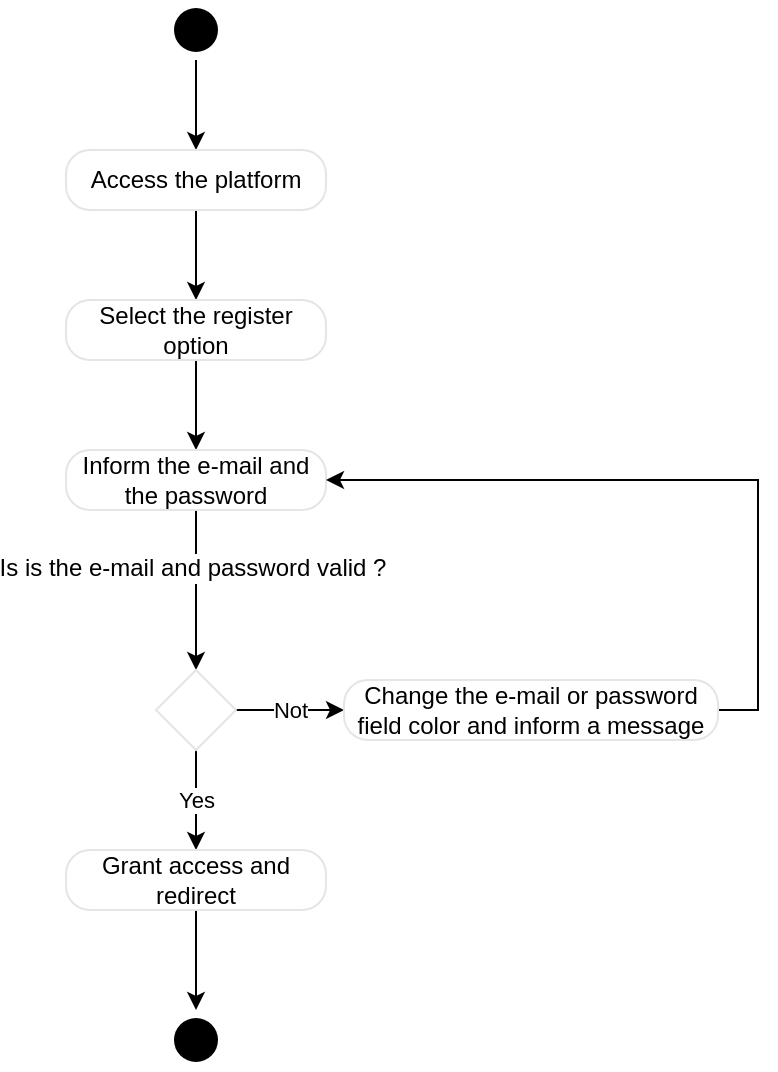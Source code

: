 <mxfile version="10.6.7" type="device"><diagram id="WFpB8vcNrH7p7pJ3ZmiU" name="Page-1"><mxGraphModel dx="651" dy="319" grid="1" gridSize="10" guides="1" tooltips="1" connect="1" arrows="1" fold="1" page="1" pageScale="1" pageWidth="827" pageHeight="1169" math="0" shadow="0"><root><mxCell id="0"/><mxCell id="1" parent="0"/><mxCell id="CXE8C3VurND8vPaSKY2t-8" style="edgeStyle=orthogonalEdgeStyle;rounded=0;orthogonalLoop=1;jettySize=auto;html=1;exitX=0.5;exitY=1;exitDx=0;exitDy=0;" parent="1" source="CXE8C3VurND8vPaSKY2t-4" target="CXE8C3VurND8vPaSKY2t-6" edge="1"><mxGeometry relative="1" as="geometry"/></mxCell><mxCell id="CXE8C3VurND8vPaSKY2t-4" value="" style="ellipse;html=1;shape=startState;fillColor=#000000;strokeColor=none;" parent="1" vertex="1"><mxGeometry x="325" y="155" width="30" height="30" as="geometry"/></mxCell><mxCell id="CXE8C3VurND8vPaSKY2t-14" style="edgeStyle=orthogonalEdgeStyle;rounded=0;orthogonalLoop=1;jettySize=auto;html=1;" parent="1" source="CXE8C3VurND8vPaSKY2t-6" target="CXE8C3VurND8vPaSKY2t-11" edge="1"><mxGeometry relative="1" as="geometry"/></mxCell><mxCell id="CXE8C3VurND8vPaSKY2t-6" value="Access the platform" style="rounded=1;whiteSpace=wrap;html=1;arcSize=40;fontColor=#000000;fillColor=#FFFFFF;strokeColor=#e5e5e5;" parent="1" vertex="1"><mxGeometry x="275" y="230" width="130" height="30" as="geometry"/></mxCell><mxCell id="CXE8C3VurND8vPaSKY2t-13" style="edgeStyle=orthogonalEdgeStyle;rounded=0;orthogonalLoop=1;jettySize=auto;html=1;entryX=0.5;entryY=0;entryDx=0;entryDy=0;" parent="1" source="CXE8C3VurND8vPaSKY2t-11" target="CXE8C3VurND8vPaSKY2t-12" edge="1"><mxGeometry relative="1" as="geometry"/></mxCell><mxCell id="CXE8C3VurND8vPaSKY2t-11" value="Select the register option" style="rounded=1;whiteSpace=wrap;html=1;arcSize=40;fontColor=#000000;fillColor=#FFFFFF;strokeColor=#e5e5e5;" parent="1" vertex="1"><mxGeometry x="275" y="305" width="130" height="30" as="geometry"/></mxCell><mxCell id="CXE8C3VurND8vPaSKY2t-16" style="edgeStyle=orthogonalEdgeStyle;rounded=0;orthogonalLoop=1;jettySize=auto;html=1;exitX=0.5;exitY=1;exitDx=0;exitDy=0;entryX=0.5;entryY=0;entryDx=0;entryDy=0;" parent="1" source="CXE8C3VurND8vPaSKY2t-12" target="CXE8C3VurND8vPaSKY2t-15" edge="1"><mxGeometry relative="1" as="geometry"/></mxCell><mxCell id="CXE8C3VurND8vPaSKY2t-24" value="Is is the e-mail and password valid&amp;nbsp;?" style="text;html=1;resizable=0;points=[];align=center;verticalAlign=middle;labelBackgroundColor=#ffffff;" parent="CXE8C3VurND8vPaSKY2t-16" vertex="1" connectable="0"><mxGeometry x="-0.276" y="-2" relative="1" as="geometry"><mxPoint as="offset"/></mxGeometry></mxCell><mxCell id="CXE8C3VurND8vPaSKY2t-12" value="Inform the e-mail and the password&lt;br&gt;" style="rounded=1;whiteSpace=wrap;html=1;arcSize=40;fontColor=#000000;fillColor=#FFFFFF;strokeColor=#e5e5e5;" parent="1" vertex="1"><mxGeometry x="275" y="380" width="130" height="30" as="geometry"/></mxCell><mxCell id="CXE8C3VurND8vPaSKY2t-20" value="Not" style="edgeStyle=orthogonalEdgeStyle;rounded=0;orthogonalLoop=1;jettySize=auto;html=1;" parent="1" source="CXE8C3VurND8vPaSKY2t-15" target="CXE8C3VurND8vPaSKY2t-17" edge="1"><mxGeometry relative="1" as="geometry"/></mxCell><mxCell id="CXE8C3VurND8vPaSKY2t-27" value="Yes" style="edgeStyle=orthogonalEdgeStyle;rounded=0;orthogonalLoop=1;jettySize=auto;html=1;exitX=0.5;exitY=1;exitDx=0;exitDy=0;entryX=0.5;entryY=0;entryDx=0;entryDy=0;" parent="1" source="CXE8C3VurND8vPaSKY2t-15" target="CXE8C3VurND8vPaSKY2t-26" edge="1"><mxGeometry relative="1" as="geometry"/></mxCell><mxCell id="CXE8C3VurND8vPaSKY2t-15" value="" style="rhombus;whiteSpace=wrap;html=1;strokeColor=#e5e5e5;fillColor=#FFFFFF;" parent="1" vertex="1"><mxGeometry x="320" y="490" width="40" height="40" as="geometry"/></mxCell><mxCell id="CXE8C3VurND8vPaSKY2t-31" style="edgeStyle=orthogonalEdgeStyle;rounded=0;orthogonalLoop=1;jettySize=auto;html=1;exitX=1;exitY=0.5;exitDx=0;exitDy=0;entryX=1;entryY=0.5;entryDx=0;entryDy=0;" parent="1" source="CXE8C3VurND8vPaSKY2t-17" target="CXE8C3VurND8vPaSKY2t-12" edge="1"><mxGeometry relative="1" as="geometry"/></mxCell><mxCell id="CXE8C3VurND8vPaSKY2t-17" value="Change the e-mail or password field color and inform a message&lt;br&gt;" style="rounded=1;whiteSpace=wrap;html=1;arcSize=40;fontColor=#000000;fillColor=#FFFFFF;strokeColor=#e5e5e5;" parent="1" vertex="1"><mxGeometry x="414" y="495" width="187" height="30" as="geometry"/></mxCell><mxCell id="CXE8C3VurND8vPaSKY2t-29" style="edgeStyle=orthogonalEdgeStyle;rounded=0;orthogonalLoop=1;jettySize=auto;html=1;exitX=0.5;exitY=1;exitDx=0;exitDy=0;entryX=0.5;entryY=0;entryDx=0;entryDy=0;" parent="1" source="CXE8C3VurND8vPaSKY2t-26" target="CXE8C3VurND8vPaSKY2t-28" edge="1"><mxGeometry relative="1" as="geometry"/></mxCell><mxCell id="CXE8C3VurND8vPaSKY2t-26" value="Grant access and redirect&lt;br&gt;" style="rounded=1;whiteSpace=wrap;html=1;arcSize=40;fontColor=#000000;fillColor=#FFFFFF;strokeColor=#e5e5e5;" parent="1" vertex="1"><mxGeometry x="275" y="580" width="130" height="30" as="geometry"/></mxCell><mxCell id="CXE8C3VurND8vPaSKY2t-28" value="" style="ellipse;html=1;shape=startState;fillColor=#000000;strokeColor=none;" parent="1" vertex="1"><mxGeometry x="325" y="660" width="30" height="30" as="geometry"/></mxCell></root></mxGraphModel></diagram></mxfile>